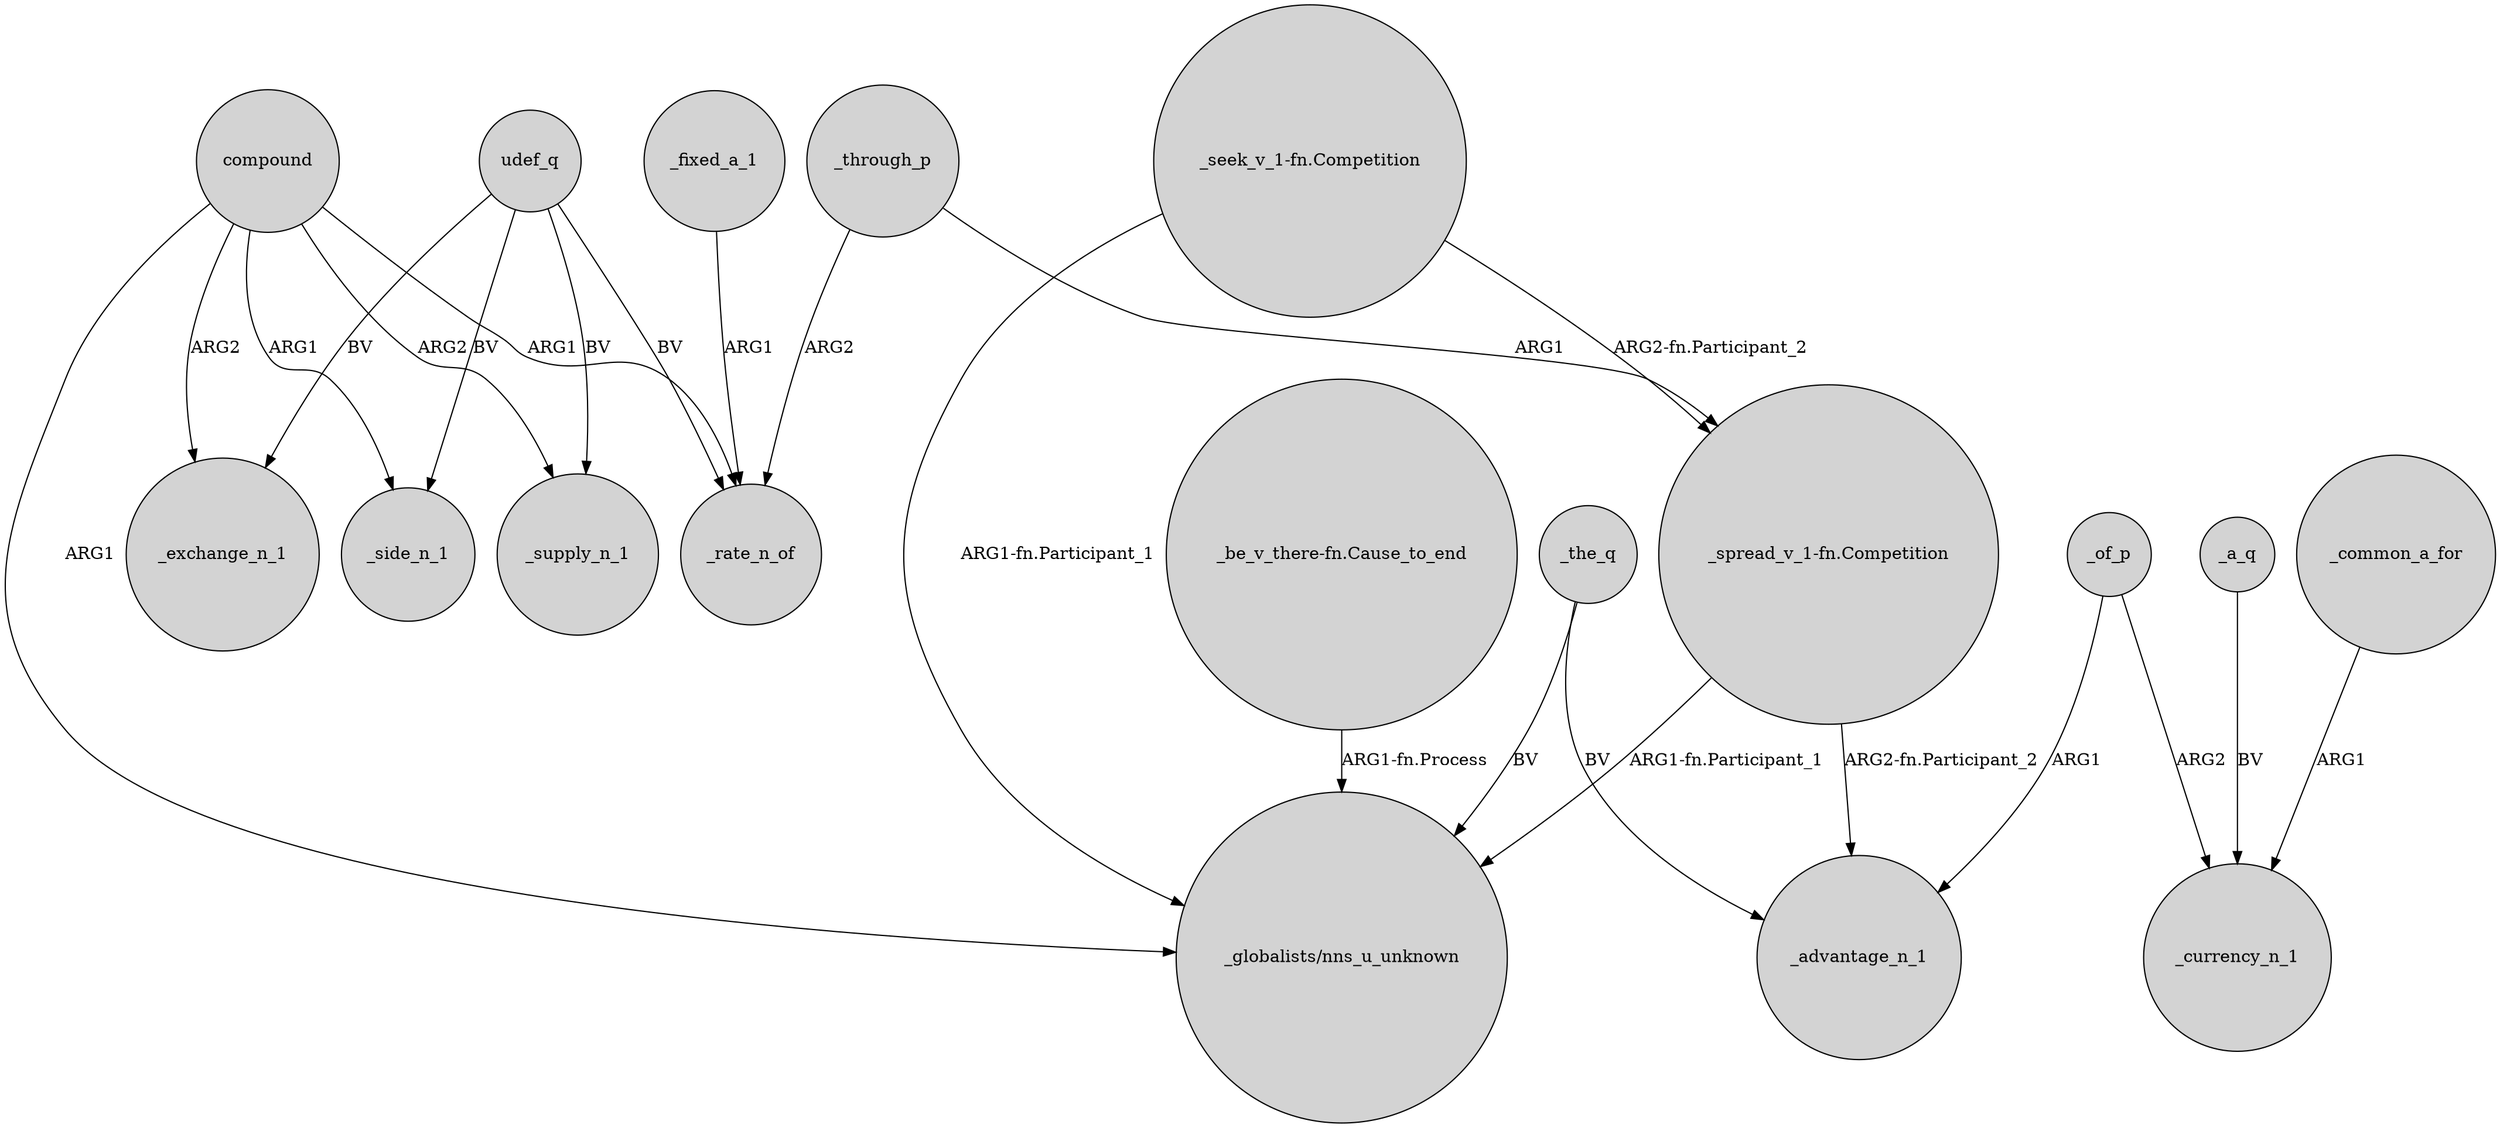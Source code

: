 digraph {
	node [shape=circle style=filled]
	"_spread_v_1-fn.Competition" -> _advantage_n_1 [label="ARG2-fn.Participant_2"]
	_the_q -> "_globalists/nns_u_unknown" [label=BV]
	"_be_v_there-fn.Cause_to_end" -> "_globalists/nns_u_unknown" [label="ARG1-fn.Process"]
	compound -> "_globalists/nns_u_unknown" [label=ARG1]
	_fixed_a_1 -> _rate_n_of [label=ARG1]
	_of_p -> _currency_n_1 [label=ARG2]
	udef_q -> _exchange_n_1 [label=BV]
	_through_p -> "_spread_v_1-fn.Competition" [label=ARG1]
	compound -> _rate_n_of [label=ARG1]
	udef_q -> _rate_n_of [label=BV]
	udef_q -> _supply_n_1 [label=BV]
	_the_q -> _advantage_n_1 [label=BV]
	compound -> _exchange_n_1 [label=ARG2]
	compound -> _side_n_1 [label=ARG1]
	_common_a_for -> _currency_n_1 [label=ARG1]
	"_spread_v_1-fn.Competition" -> "_globalists/nns_u_unknown" [label="ARG1-fn.Participant_1"]
	"_seek_v_1-fn.Competition" -> "_spread_v_1-fn.Competition" [label="ARG2-fn.Participant_2"]
	udef_q -> _side_n_1 [label=BV]
	"_seek_v_1-fn.Competition" -> "_globalists/nns_u_unknown" [label="ARG1-fn.Participant_1"]
	_of_p -> _advantage_n_1 [label=ARG1]
	compound -> _supply_n_1 [label=ARG2]
	_through_p -> _rate_n_of [label=ARG2]
	_a_q -> _currency_n_1 [label=BV]
}
